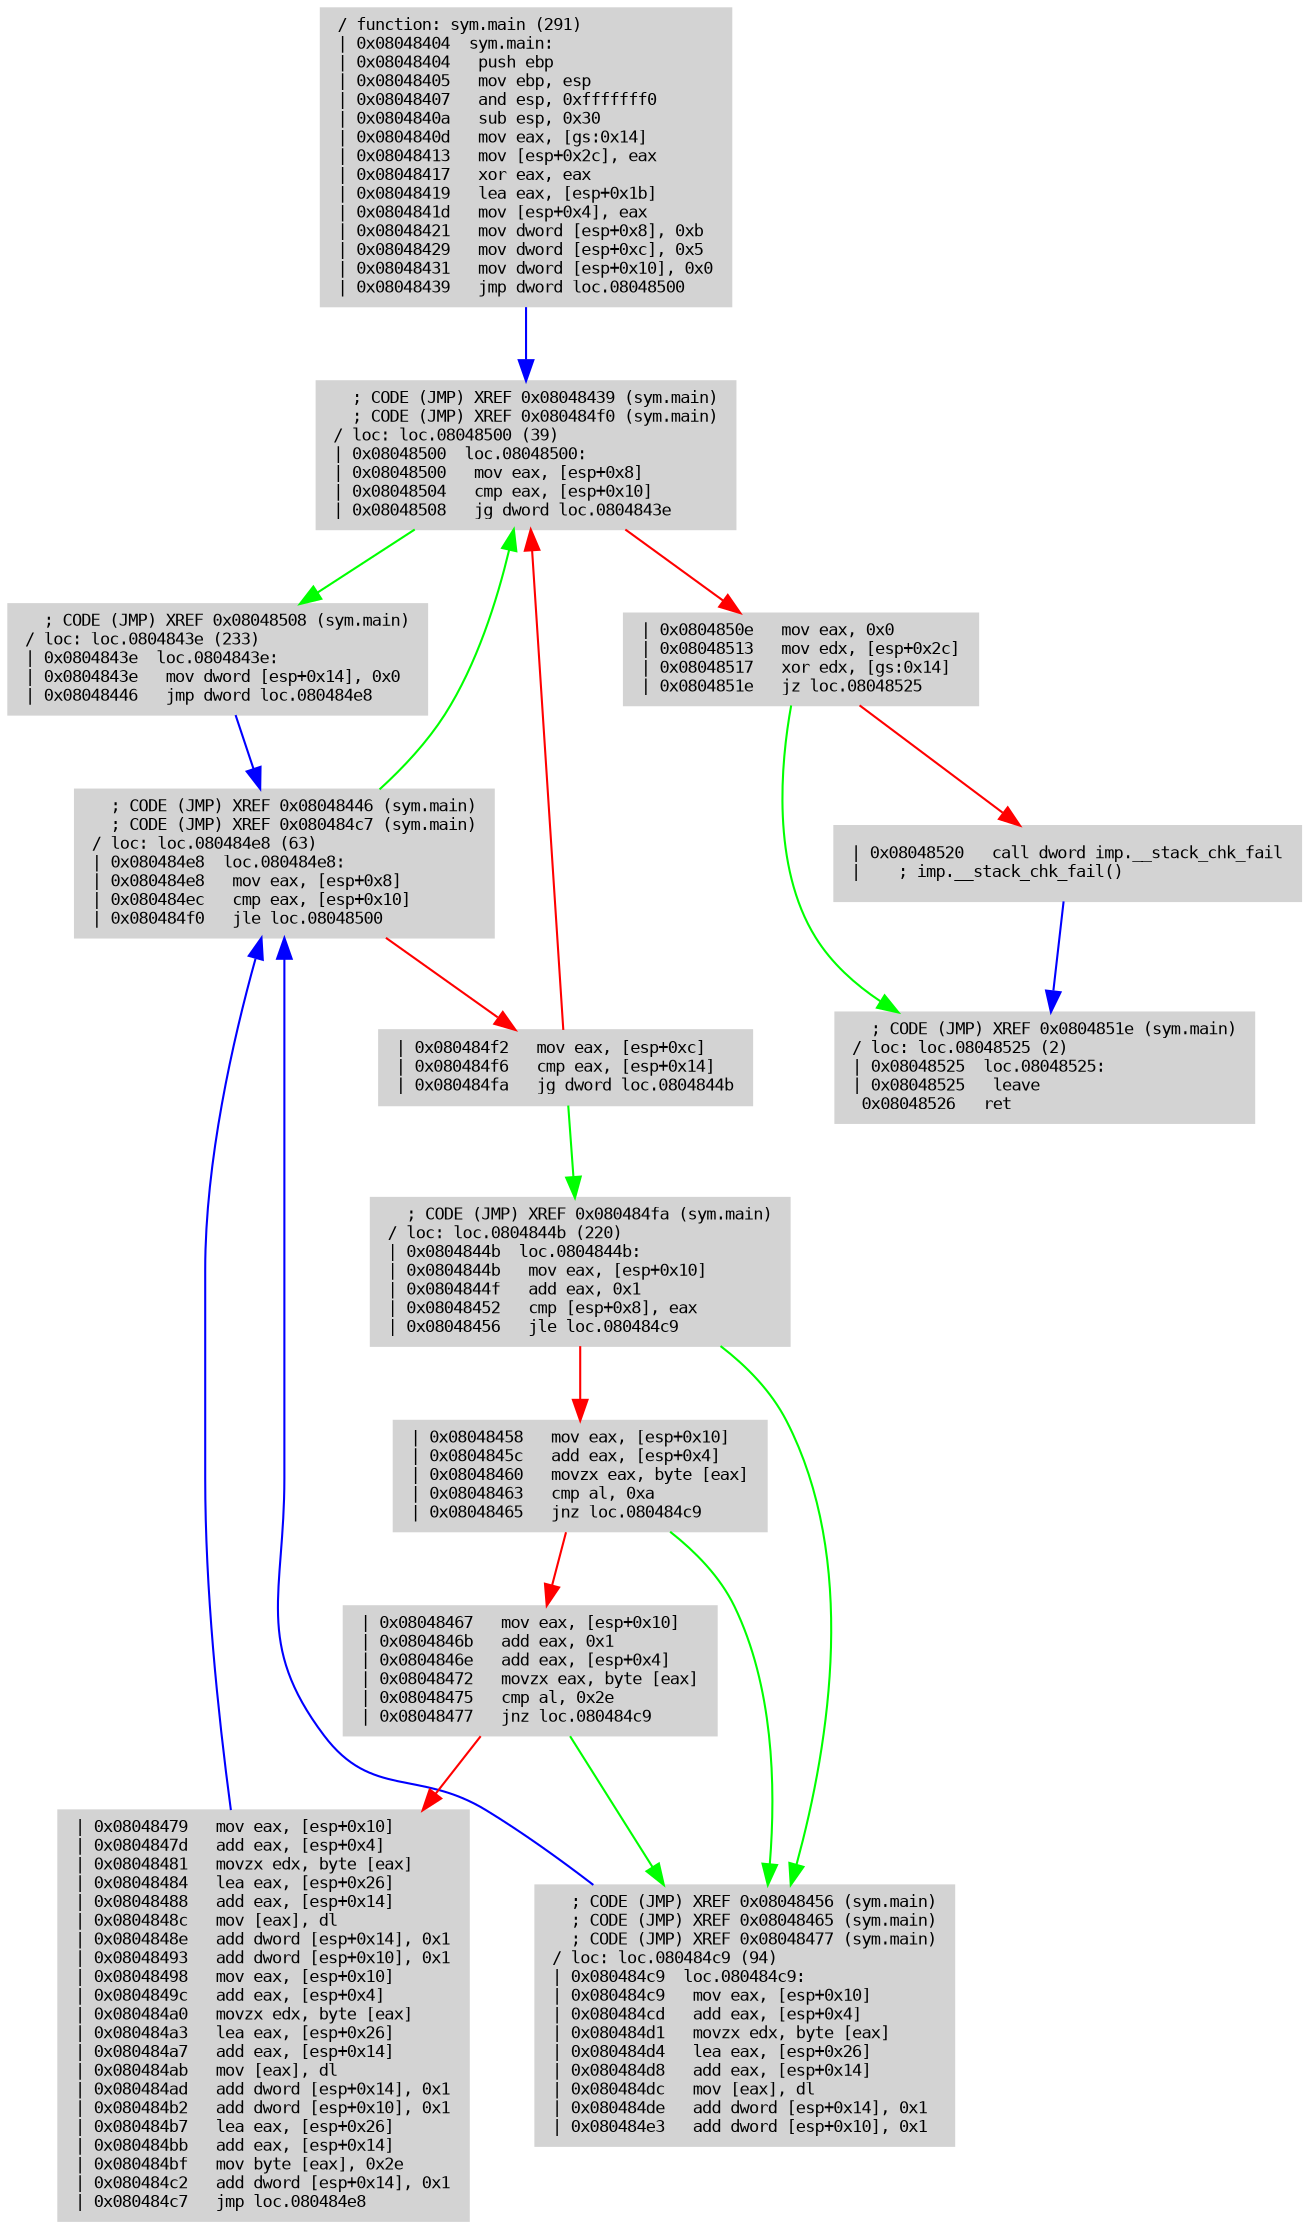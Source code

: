 digraph code {
	graph [bgcolor=white];
	node [color=lightgray, style=filled shape=box fontname="Courier" fontsize="8"];
	"0x08048404_0x08048404" -> "0x08048404_0x08048500" [color="blue"];
 "0x08048404_0x08048404" [URL="sym.main/0x08048404" color="lightgray", label="/ function: sym.main (291)\l| 0x08048404  sym.main:\l| 0x08048404   push ebp\l| 0x08048405   mov ebp, esp\l| 0x08048407   and esp, 0xfffffff0\l| 0x0804840a   sub esp, 0x30\l| 0x0804840d   mov eax, [gs:0x14]\l| 0x08048413   mov [esp+0x2c], eax\l| 0x08048417   xor eax, eax\l| 0x08048419   lea eax, [esp+0x1b]\l| 0x0804841d   mov [esp+0x4], eax\l| 0x08048421   mov dword [esp+0x8], 0xb\l| 0x08048429   mov dword [esp+0xc], 0x5\l| 0x08048431   mov dword [esp+0x10], 0x0\l| 0x08048439   jmp dword loc.08048500\l"]
	"0x08048404_0x0804843e" -> "0x08048404_0x080484e8" [color="blue"];
 "0x08048404_0x0804843e" [URL="sym.main/0x0804843e" color="lightgray", label="  ; CODE (JMP) XREF 0x08048508 (sym.main)\l/ loc: loc.0804843e (233)\l| 0x0804843e  loc.0804843e:\l| 0x0804843e   mov dword [esp+0x14], 0x0\l| 0x08048446   jmp dword loc.080484e8\l"]
	"0x08048404_0x0804844b" -> "0x08048404_0x080484c9" [color="green"];
	"0x08048404_0x0804844b" -> "0x08048404_0x08048458" [color="red"];
 "0x08048404_0x0804844b" [URL="sym.main/0x0804844b" color="lightgray", label="  ; CODE (JMP) XREF 0x080484fa (sym.main)\l/ loc: loc.0804844b (220)\l| 0x0804844b  loc.0804844b:\l| 0x0804844b   mov eax, [esp+0x10]\l| 0x0804844f   add eax, 0x1\l| 0x08048452   cmp [esp+0x8], eax\l| 0x08048456   jle loc.080484c9\l"]
	"0x08048404_0x08048458" -> "0x08048404_0x080484c9" [color="green"];
	"0x08048404_0x08048458" -> "0x08048404_0x08048467" [color="red"];
 "0x08048404_0x08048458" [URL="sym.main/0x08048458" color="lightgray", label="| 0x08048458   mov eax, [esp+0x10]\l| 0x0804845c   add eax, [esp+0x4]\l| 0x08048460   movzx eax, byte [eax]\l| 0x08048463   cmp al, 0xa\l| 0x08048465   jnz loc.080484c9\l"]
	"0x08048404_0x08048467" -> "0x08048404_0x080484c9" [color="green"];
	"0x08048404_0x08048467" -> "0x08048404_0x08048479" [color="red"];
 "0x08048404_0x08048467" [URL="sym.main/0x08048467" color="lightgray", label="| 0x08048467   mov eax, [esp+0x10]\l| 0x0804846b   add eax, 0x1\l| 0x0804846e   add eax, [esp+0x4]\l| 0x08048472   movzx eax, byte [eax]\l| 0x08048475   cmp al, 0x2e\l| 0x08048477   jnz loc.080484c9\l"]
	"0x08048404_0x08048479" -> "0x08048404_0x080484e8" [color="blue"];
 "0x08048404_0x08048479" [URL="sym.main/0x08048479" color="lightgray", label="| 0x08048479   mov eax, [esp+0x10]\l| 0x0804847d   add eax, [esp+0x4]\l| 0x08048481   movzx edx, byte [eax]\l| 0x08048484   lea eax, [esp+0x26]\l| 0x08048488   add eax, [esp+0x14]\l| 0x0804848c   mov [eax], dl\l| 0x0804848e   add dword [esp+0x14], 0x1\l| 0x08048493   add dword [esp+0x10], 0x1\l| 0x08048498   mov eax, [esp+0x10]\l| 0x0804849c   add eax, [esp+0x4]\l| 0x080484a0   movzx edx, byte [eax]\l| 0x080484a3   lea eax, [esp+0x26]\l| 0x080484a7   add eax, [esp+0x14]\l| 0x080484ab   mov [eax], dl\l| 0x080484ad   add dword [esp+0x14], 0x1\l| 0x080484b2   add dword [esp+0x10], 0x1\l| 0x080484b7   lea eax, [esp+0x26]\l| 0x080484bb   add eax, [esp+0x14]\l| 0x080484bf   mov byte [eax], 0x2e\l| 0x080484c2   add dword [esp+0x14], 0x1\l| 0x080484c7   jmp loc.080484e8\l"]
	"0x08048404_0x080484c9" -> "0x08048404_0x080484e8" [color="blue"];
 "0x08048404_0x080484c9" [URL="sym.main/0x080484c9" color="lightgray", label="  ; CODE (JMP) XREF 0x08048456 (sym.main)\l  ; CODE (JMP) XREF 0x08048465 (sym.main)\l  ; CODE (JMP) XREF 0x08048477 (sym.main)\l/ loc: loc.080484c9 (94)\l| 0x080484c9  loc.080484c9:\l| 0x080484c9   mov eax, [esp+0x10]\l| 0x080484cd   add eax, [esp+0x4]\l| 0x080484d1   movzx edx, byte [eax]\l| 0x080484d4   lea eax, [esp+0x26]\l| 0x080484d8   add eax, [esp+0x14]\l| 0x080484dc   mov [eax], dl\l| 0x080484de   add dword [esp+0x14], 0x1\l| 0x080484e3   add dword [esp+0x10], 0x1\l"]
	"0x08048404_0x080484e8" -> "0x08048404_0x08048500" [color="green"];
	"0x08048404_0x080484e8" -> "0x08048404_0x080484f2" [color="red"];
 "0x08048404_0x080484e8" [URL="sym.main/0x080484e8" color="lightgray", label="  ; CODE (JMP) XREF 0x08048446 (sym.main)\l  ; CODE (JMP) XREF 0x080484c7 (sym.main)\l/ loc: loc.080484e8 (63)\l| 0x080484e8  loc.080484e8:\l| 0x080484e8   mov eax, [esp+0x8]\l| 0x080484ec   cmp eax, [esp+0x10]\l| 0x080484f0   jle loc.08048500\l"]
	"0x08048404_0x080484f2" -> "0x08048404_0x0804844b" [color="green"];
	"0x08048404_0x080484f2" -> "0x08048404_0x08048500" [color="red"];
 "0x08048404_0x080484f2" [URL="sym.main/0x080484f2" color="lightgray", label="| 0x080484f2   mov eax, [esp+0xc]\l| 0x080484f6   cmp eax, [esp+0x14]\l| 0x080484fa   jg dword loc.0804844b\l"]
	"0x08048404_0x08048500" -> "0x08048404_0x0804843e" [color="green"];
	"0x08048404_0x08048500" -> "0x08048404_0x0804850e" [color="red"];
 "0x08048404_0x08048500" [URL="sym.main/0x08048500" color="lightgray", label="  ; CODE (JMP) XREF 0x08048439 (sym.main)\l  ; CODE (JMP) XREF 0x080484f0 (sym.main)\l/ loc: loc.08048500 (39)\l| 0x08048500  loc.08048500:\l| 0x08048500   mov eax, [esp+0x8]\l| 0x08048504   cmp eax, [esp+0x10]\l| 0x08048508   jg dword loc.0804843e\l"]
	"0x08048404_0x0804850e" -> "0x08048404_0x08048525" [color="green"];
	"0x08048404_0x0804850e" -> "0x08048404_0x08048520" [color="red"];
 "0x08048404_0x0804850e" [URL="sym.main/0x0804850e" color="lightgray", label="| 0x0804850e   mov eax, 0x0\l| 0x08048513   mov edx, [esp+0x2c]\l| 0x08048517   xor edx, [gs:0x14]\l| 0x0804851e   jz loc.08048525\l"]
	"0x08048404_0x08048520" -> "0x08048404_0x08048525" [color="blue"];
 "0x08048404_0x08048520" [URL="sym.main/0x08048520" color="lightgray", label="| 0x08048520   call dword imp.__stack_chk_fail\l|    ; imp.__stack_chk_fail()\l"]
 "0x08048404_0x08048525" [URL="sym.main/0x08048525" color="lightgray", label="  ; CODE (JMP) XREF 0x0804851e (sym.main)\l/ loc: loc.08048525 (2)\l| 0x08048525  loc.08048525:\l| 0x08048525   leave\l\ 0x08048526   ret\l"]
}
